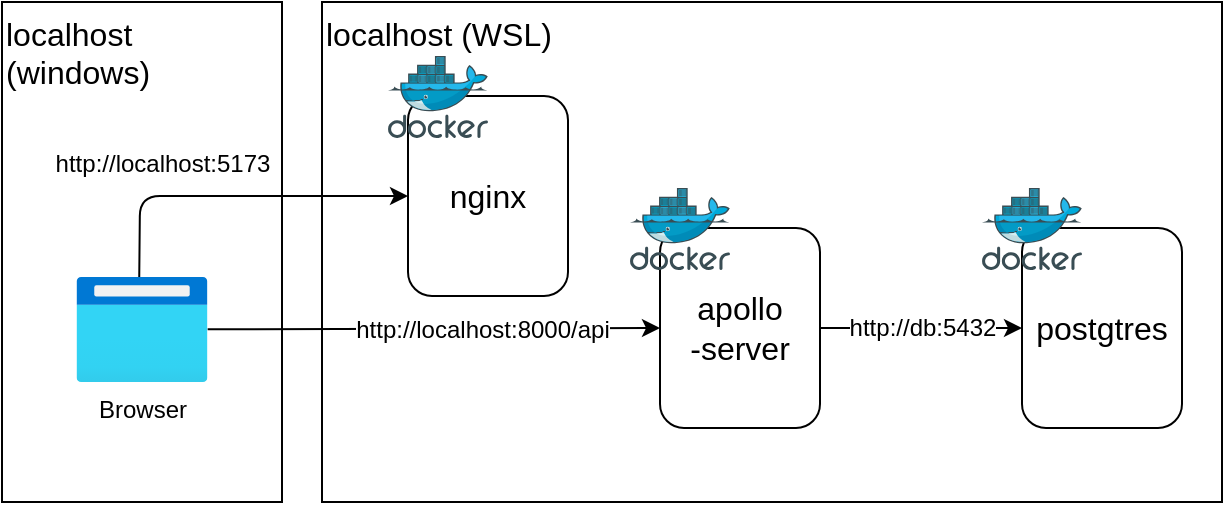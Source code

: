 <mxfile>
    <diagram id="7K1kNb7uzAJkwO5k_XXW" name="Page-1">
        <mxGraphModel dx="799" dy="301" grid="1" gridSize="10" guides="1" tooltips="1" connect="1" arrows="1" fold="1" page="1" pageScale="1" pageWidth="827" pageHeight="1169" math="0" shadow="0">
            <root>
                <mxCell id="0"/>
                <mxCell id="1" parent="0"/>
                <mxCell id="2" value="&lt;font style=&quot;font-size: 16px;&quot; color=&quot;#000000&quot;&gt;localhost (WSL)&lt;/font&gt;" style="rounded=0;whiteSpace=wrap;html=1;fillColor=#FFFFFF;strokeColor=#000000;verticalAlign=top;align=left;" vertex="1" parent="1">
                    <mxGeometry x="180" y="130" width="450" height="250" as="geometry"/>
                </mxCell>
                <mxCell id="9" value="" style="edgeStyle=none;html=1;fontColor=#000000;" edge="1" parent="1" source="7" target="3">
                    <mxGeometry relative="1" as="geometry"/>
                </mxCell>
                <mxCell id="7" value="&lt;font style=&quot;font-size: 16px;&quot;&gt;nginx&lt;/font&gt;" style="rounded=1;whiteSpace=wrap;html=1;strokeColor=#000000;fontColor=#000000;fillColor=#FFFFFF;" vertex="1" parent="1">
                    <mxGeometry x="223" y="177" width="80" height="100" as="geometry"/>
                </mxCell>
                <mxCell id="3" value="" style="sketch=0;aspect=fixed;html=1;points=[];align=center;image;fontSize=12;image=img/lib/mscae/Docker.svg;strokeColor=#000000;fillColor=#FFFFFF;" vertex="1" parent="1">
                    <mxGeometry x="213" y="157" width="50" height="41" as="geometry"/>
                </mxCell>
                <mxCell id="27" value="http://db:5432" style="edgeStyle=none;html=1;entryX=0;entryY=0.5;entryDx=0;entryDy=0;labelBackgroundColor=#FFFFFF;strokeColor=#000000;fontSize=12;fontColor=#000000;" edge="1" parent="1" source="10" target="11">
                    <mxGeometry relative="1" as="geometry"/>
                </mxCell>
                <mxCell id="10" value="&lt;font style=&quot;font-size: 16px;&quot;&gt;apollo&lt;br&gt;-server&lt;/font&gt;" style="rounded=1;whiteSpace=wrap;html=1;strokeColor=#000000;fontColor=#000000;fillColor=#FFFFFF;" vertex="1" parent="1">
                    <mxGeometry x="349" y="243" width="80" height="100" as="geometry"/>
                </mxCell>
                <mxCell id="11" value="&lt;font style=&quot;font-size: 16px;&quot;&gt;postgtres&lt;/font&gt;" style="rounded=1;whiteSpace=wrap;html=1;strokeColor=#000000;fontColor=#000000;fillColor=#FFFFFF;" vertex="1" parent="1">
                    <mxGeometry x="530" y="243" width="80" height="100" as="geometry"/>
                </mxCell>
                <mxCell id="4" value="" style="sketch=0;aspect=fixed;html=1;points=[];align=center;image;fontSize=12;image=img/lib/mscae/Docker.svg;strokeColor=#000000;fillColor=#FFFFFF;" vertex="1" parent="1">
                    <mxGeometry x="334" y="223" width="50" height="41" as="geometry"/>
                </mxCell>
                <mxCell id="6" value="" style="sketch=0;aspect=fixed;html=1;points=[];align=center;image;fontSize=12;image=img/lib/mscae/Docker.svg;strokeColor=#000000;fillColor=#FFFFFF;" vertex="1" parent="1">
                    <mxGeometry x="510" y="223" width="50" height="41" as="geometry"/>
                </mxCell>
                <mxCell id="15" value="&lt;font color=&quot;#000000&quot;&gt;&lt;span style=&quot;font-size: 16px;&quot;&gt;localhost (windows)&lt;/span&gt;&lt;/font&gt;" style="rounded=0;whiteSpace=wrap;html=1;fillColor=#FFFFFF;strokeColor=#000000;verticalAlign=top;align=left;" vertex="1" parent="1">
                    <mxGeometry x="20" y="130" width="140" height="250" as="geometry"/>
                </mxCell>
                <mxCell id="25" value="&lt;font style=&quot;font-size: 12px;&quot;&gt;http://localhost:8000/api&lt;/font&gt;" style="edgeStyle=none;html=1;entryX=0;entryY=0.5;entryDx=0;entryDy=0;labelBackgroundColor=#FFFFFF;strokeColor=#000000;fontSize=14;fontColor=#000000;" edge="1" parent="1" source="23" target="10">
                    <mxGeometry x="0.213" relative="1" as="geometry">
                        <mxPoint as="offset"/>
                    </mxGeometry>
                </mxCell>
                <mxCell id="26" value="&lt;font style=&quot;font-size: 12px;&quot;&gt;http://localhost:5173&lt;/font&gt;" style="edgeStyle=none;html=1;entryX=0;entryY=0.5;entryDx=0;entryDy=0;labelBackgroundColor=#FFFFFF;strokeColor=#000000;fontSize=14;fontColor=#000000;exitX=0.479;exitY=0.022;exitDx=0;exitDy=0;exitPerimeter=0;" edge="1" parent="1" source="23" target="7">
                    <mxGeometry x="-0.401" y="17" relative="1" as="geometry">
                        <Array as="points">
                            <mxPoint x="89" y="227"/>
                        </Array>
                        <mxPoint as="offset"/>
                    </mxGeometry>
                </mxCell>
                <mxCell id="23" value="&lt;span style=&quot;background-color: rgb(255, 255, 255);&quot;&gt;Browser&lt;/span&gt;" style="aspect=fixed;html=1;points=[];align=center;image;fontSize=12;image=img/lib/azure2/general/Browser.svg;strokeColor=#000000;fontColor=#000000;fillColor=default;" vertex="1" parent="1">
                    <mxGeometry x="57.18" y="267.5" width="65.63" height="52.5" as="geometry"/>
                </mxCell>
            </root>
        </mxGraphModel>
    </diagram>
</mxfile>